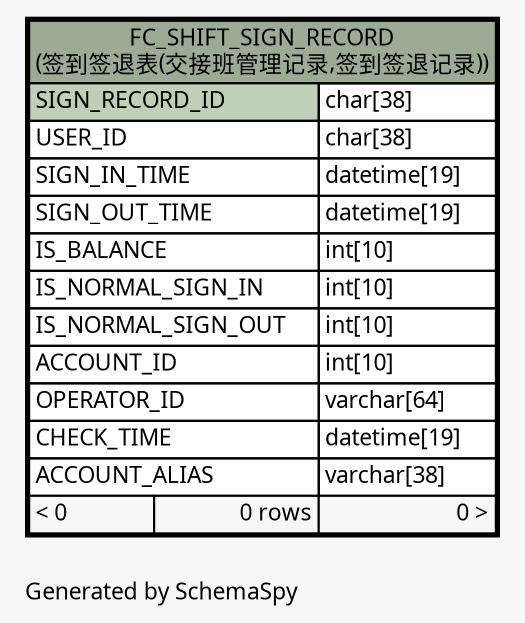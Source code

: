 // dot 2.26.0 on Linux 2.6.32-504.3.3.el6.x86_64
// SchemaSpy rev Unknown
digraph "oneDegreeRelationshipsDiagram" {
  graph [
    rankdir="RL"
    bgcolor="#f7f7f7"
    label="\nGenerated by SchemaSpy"
    labeljust="l"
    nodesep="0.18"
    ranksep="0.46"
    fontname="Microsoft YaHei"
    fontsize="11"
  ];
  node [
    fontname="Microsoft YaHei"
    fontsize="11"
    shape="plaintext"
  ];
  edge [
    arrowsize="0.8"
  ];
  "FC_SHIFT_SIGN_RECORD" [
    label=<
    <TABLE BORDER="2" CELLBORDER="1" CELLSPACING="0" BGCOLOR="#ffffff">
      <TR><TD COLSPAN="3" BGCOLOR="#9bab96" ALIGN="CENTER">FC_SHIFT_SIGN_RECORD<br/>(签到签退表(交接班管理记录,签到签退记录))</TD></TR>
      <TR><TD PORT="SIGN_RECORD_ID" COLSPAN="2" BGCOLOR="#bed1b8" ALIGN="LEFT">SIGN_RECORD_ID</TD><TD PORT="SIGN_RECORD_ID.type" ALIGN="LEFT">char[38]</TD></TR>
      <TR><TD PORT="USER_ID" COLSPAN="2" ALIGN="LEFT">USER_ID</TD><TD PORT="USER_ID.type" ALIGN="LEFT">char[38]</TD></TR>
      <TR><TD PORT="SIGN_IN_TIME" COLSPAN="2" ALIGN="LEFT">SIGN_IN_TIME</TD><TD PORT="SIGN_IN_TIME.type" ALIGN="LEFT">datetime[19]</TD></TR>
      <TR><TD PORT="SIGN_OUT_TIME" COLSPAN="2" ALIGN="LEFT">SIGN_OUT_TIME</TD><TD PORT="SIGN_OUT_TIME.type" ALIGN="LEFT">datetime[19]</TD></TR>
      <TR><TD PORT="IS_BALANCE" COLSPAN="2" ALIGN="LEFT">IS_BALANCE</TD><TD PORT="IS_BALANCE.type" ALIGN="LEFT">int[10]</TD></TR>
      <TR><TD PORT="IS_NORMAL_SIGN_IN" COLSPAN="2" ALIGN="LEFT">IS_NORMAL_SIGN_IN</TD><TD PORT="IS_NORMAL_SIGN_IN.type" ALIGN="LEFT">int[10]</TD></TR>
      <TR><TD PORT="IS_NORMAL_SIGN_OUT" COLSPAN="2" ALIGN="LEFT">IS_NORMAL_SIGN_OUT</TD><TD PORT="IS_NORMAL_SIGN_OUT.type" ALIGN="LEFT">int[10]</TD></TR>
      <TR><TD PORT="ACCOUNT_ID" COLSPAN="2" ALIGN="LEFT">ACCOUNT_ID</TD><TD PORT="ACCOUNT_ID.type" ALIGN="LEFT">int[10]</TD></TR>
      <TR><TD PORT="OPERATOR_ID" COLSPAN="2" ALIGN="LEFT">OPERATOR_ID</TD><TD PORT="OPERATOR_ID.type" ALIGN="LEFT">varchar[64]</TD></TR>
      <TR><TD PORT="CHECK_TIME" COLSPAN="2" ALIGN="LEFT">CHECK_TIME</TD><TD PORT="CHECK_TIME.type" ALIGN="LEFT">datetime[19]</TD></TR>
      <TR><TD PORT="ACCOUNT_ALIAS" COLSPAN="2" ALIGN="LEFT">ACCOUNT_ALIAS</TD><TD PORT="ACCOUNT_ALIAS.type" ALIGN="LEFT">varchar[38]</TD></TR>
      <TR><TD ALIGN="LEFT" BGCOLOR="#f7f7f7">&lt; 0</TD><TD ALIGN="RIGHT" BGCOLOR="#f7f7f7">0 rows</TD><TD ALIGN="RIGHT" BGCOLOR="#f7f7f7">0 &gt;</TD></TR>
    </TABLE>>
    URL="FC_SHIFT_SIGN_RECORD.html"
    tooltip="FC_SHIFT_SIGN_RECORD"
  ];
}
